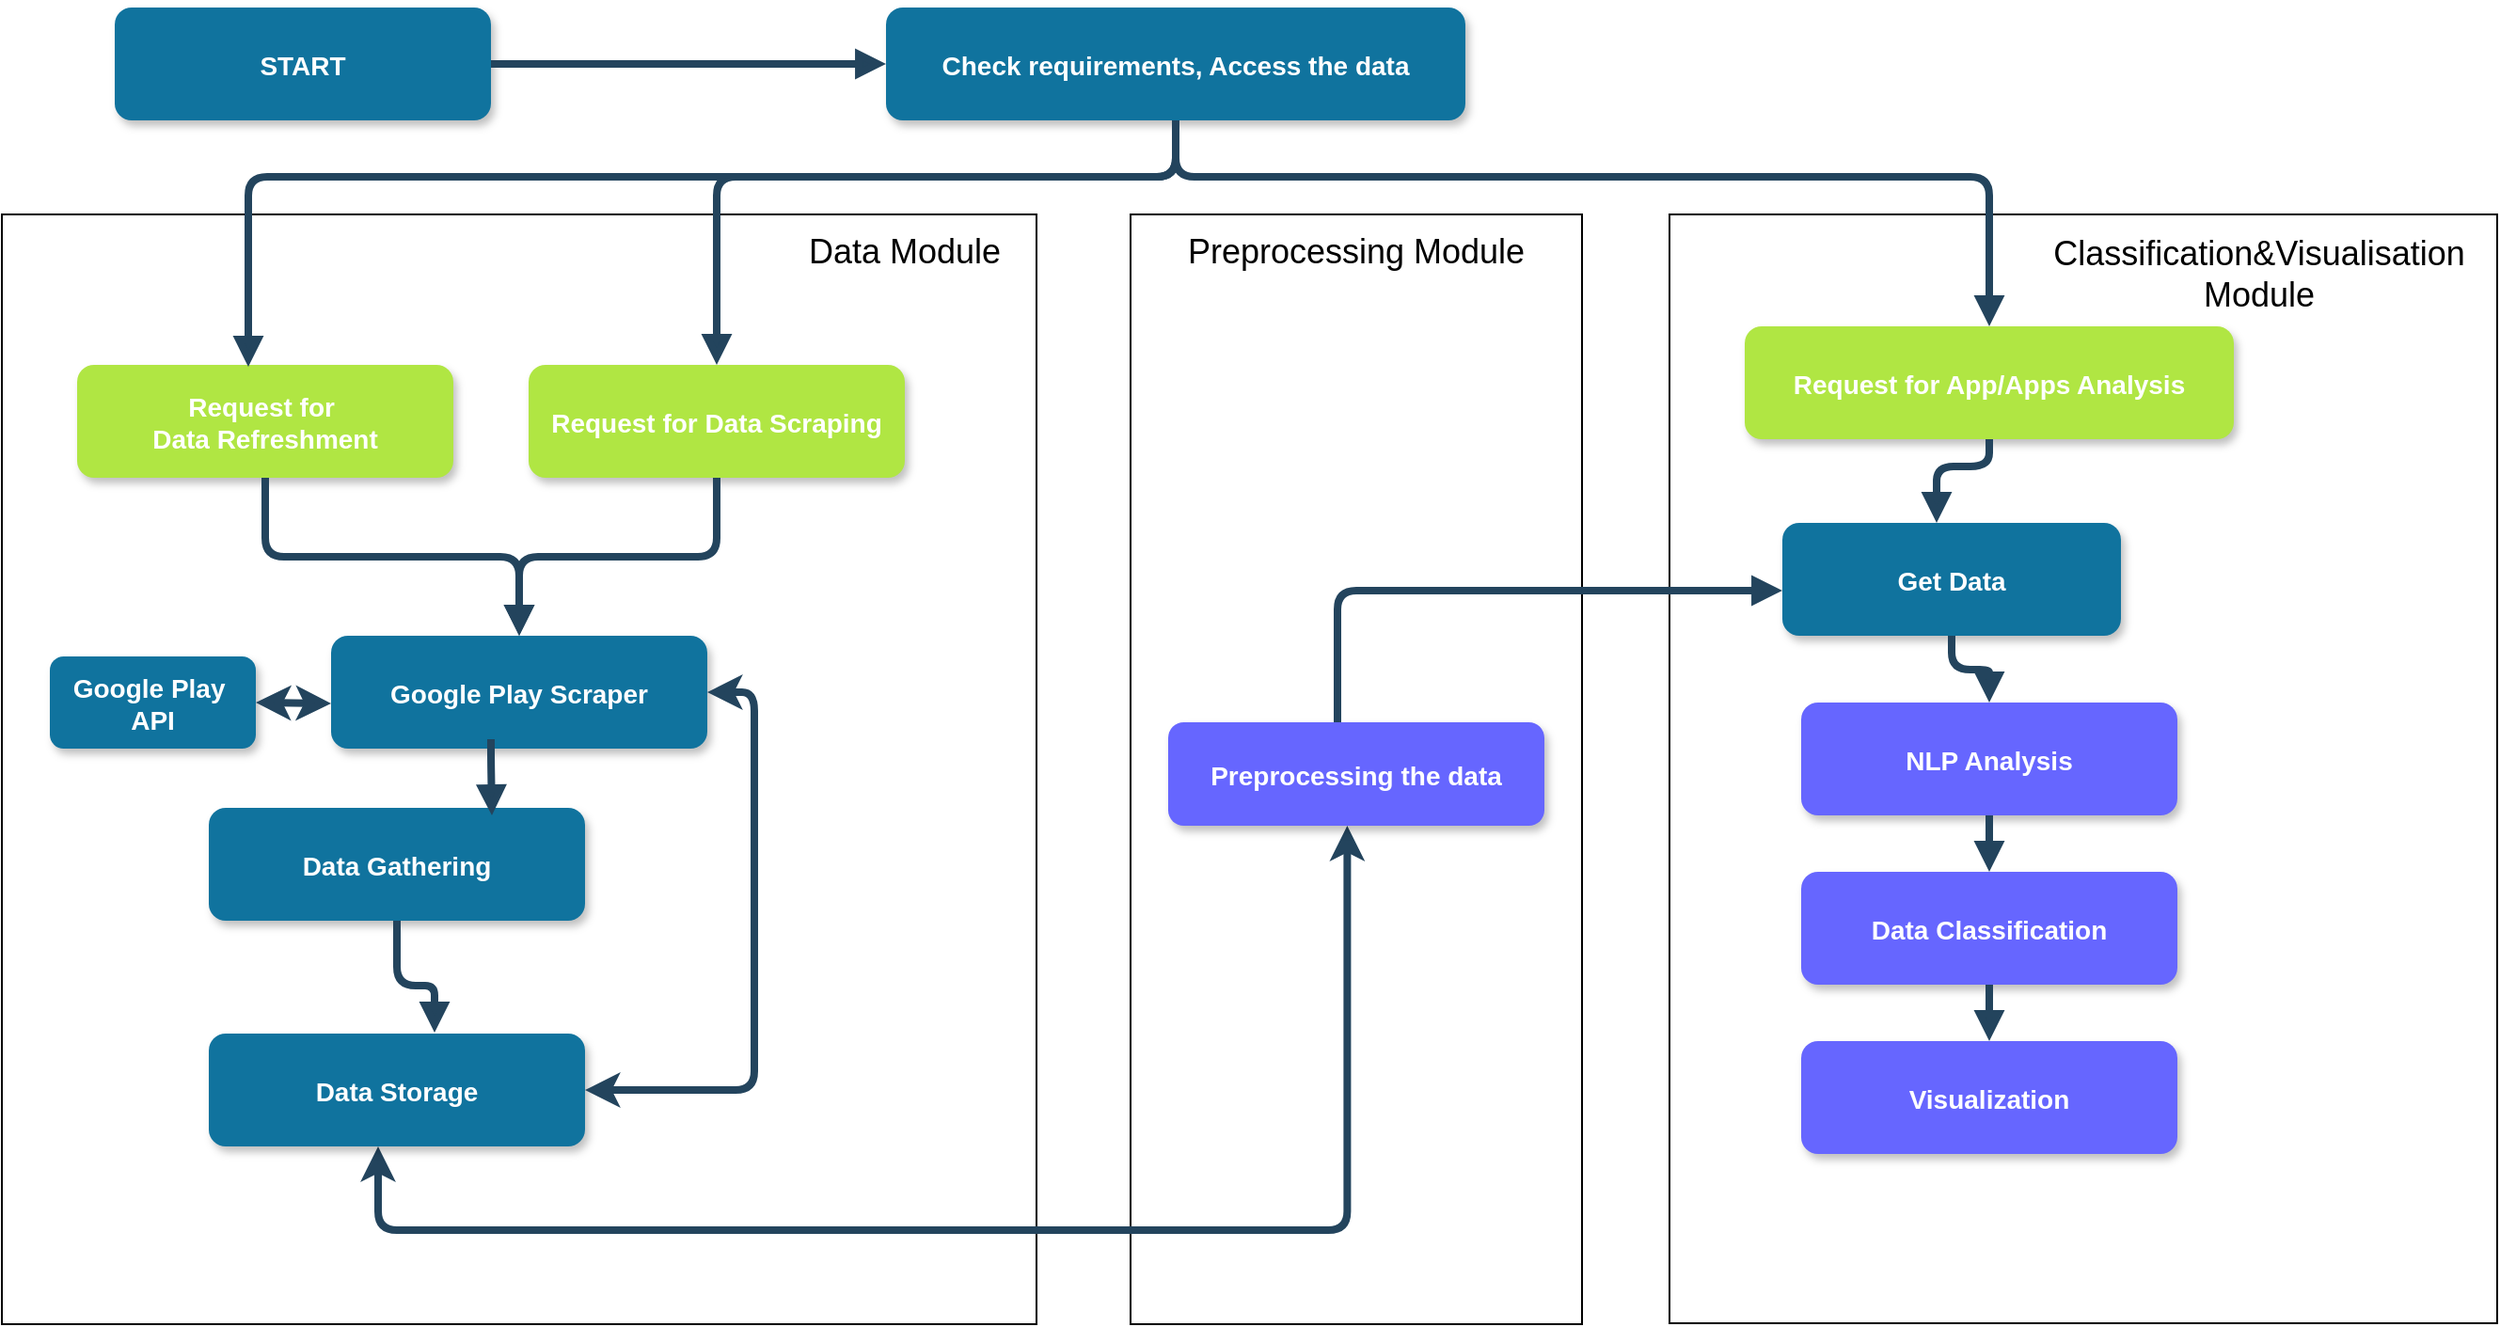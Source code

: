 <mxfile version="24.8.3">
  <diagram name="Page-1" id="97916047-d0de-89f5-080d-49f4d83e522f">
    <mxGraphModel dx="3158.5" dy="761" grid="1" gridSize="10" guides="1" tooltips="1" connect="1" arrows="1" fold="1" page="1" pageScale="1.5" pageWidth="1169" pageHeight="827" background="none" math="0" shadow="0">
      <root>
        <mxCell id="0" />
        <mxCell id="1" parent="0" />
        <mxCell id="wYoVtWXYN8VsOcOLvKbg-88" value="" style="rounded=0;whiteSpace=wrap;html=1;" parent="1" vertex="1">
          <mxGeometry x="590" y="470" width="240" height="590" as="geometry" />
        </mxCell>
        <mxCell id="wYoVtWXYN8VsOcOLvKbg-83" value="" style="rounded=0;whiteSpace=wrap;html=1;" parent="1" vertex="1">
          <mxGeometry x="876.5" y="470" width="440" height="589.5" as="geometry" />
        </mxCell>
        <mxCell id="wYoVtWXYN8VsOcOLvKbg-70" value="" style="rounded=0;whiteSpace=wrap;html=1;" parent="1" vertex="1">
          <mxGeometry x="-10" y="470" width="550" height="590" as="geometry" />
        </mxCell>
        <mxCell id="2" value="START" style="rounded=1;fillColor=#10739E;strokeColor=none;shadow=1;gradientColor=none;fontStyle=1;fontColor=#FFFFFF;fontSize=14;" parent="1" vertex="1">
          <mxGeometry x="50" y="360" width="200" height="60" as="geometry" />
        </mxCell>
        <mxCell id="3" value="Check requirements, Access the data" style="rounded=1;fillColor=#10739E;strokeColor=none;shadow=1;gradientColor=none;fontStyle=1;fontColor=#FFFFFF;fontSize=14;" parent="1" vertex="1">
          <mxGeometry x="460" y="360" width="308" height="60" as="geometry" />
        </mxCell>
        <mxCell id="4" value="Request for &#xa;Data Refreshment" style="rounded=1;fillColor=#B0E643;strokeColor=none;shadow=1;gradientColor=none;fontStyle=1;fontColor=#FFFFFF;fontSize=14;" parent="1" vertex="1">
          <mxGeometry x="30" y="550" width="200" height="60" as="geometry" />
        </mxCell>
        <mxCell id="5" value="Request for Data Scraping" style="rounded=1;fillColor=#B0E643;strokeColor=none;shadow=1;gradientColor=none;fontStyle=1;fontColor=#FFFFFF;fontSize=14;" parent="1" vertex="1">
          <mxGeometry x="270" y="550" width="200" height="60" as="geometry" />
        </mxCell>
        <mxCell id="6" value="Request for App/Apps Analysis" style="rounded=1;fillColor=#B0E643;strokeColor=none;shadow=1;gradientColor=none;fontStyle=1;fontColor=#FFFFFF;fontSize=14;" parent="1" vertex="1">
          <mxGeometry x="916.5" y="529.5" width="260" height="60" as="geometry" />
        </mxCell>
        <mxCell id="8" value="Google Play Scraper" style="rounded=1;fillColor=#10739E;strokeColor=none;shadow=1;gradientColor=none;fontStyle=1;fontColor=#FFFFFF;fontSize=14;" parent="1" vertex="1">
          <mxGeometry x="165" y="694" width="200" height="60" as="geometry" />
        </mxCell>
        <mxCell id="9" value="Data Gathering" style="rounded=1;fillColor=#10739E;strokeColor=none;shadow=1;gradientColor=none;fontStyle=1;fontColor=#FFFFFF;fontSize=14;" parent="1" vertex="1">
          <mxGeometry x="100" y="785.5" width="200" height="60" as="geometry" />
        </mxCell>
        <mxCell id="13" value="Get Data" style="rounded=1;fillColor=#10739E;strokeColor=none;shadow=1;gradientColor=none;fontStyle=1;fontColor=#FFFFFF;fontSize=14;" parent="1" vertex="1">
          <mxGeometry x="936.5" y="634" width="180" height="60" as="geometry" />
        </mxCell>
        <mxCell id="14" value="NLP Analysis" style="rounded=1;fillColor=#6666FF;strokeColor=none;shadow=1;gradientColor=none;fontStyle=1;fontColor=#FFFFFF;fontSize=14;" parent="1" vertex="1">
          <mxGeometry x="946.5" y="729.5" width="200" height="60" as="geometry" />
        </mxCell>
        <mxCell id="15" value="Data Classification" style="rounded=1;fillColor=#6666FF;strokeColor=none;shadow=1;gradientColor=none;fontStyle=1;fontColor=#FFFFFF;fontSize=14;" parent="1" vertex="1">
          <mxGeometry x="946.5" y="819.5" width="200" height="60" as="geometry" />
        </mxCell>
        <mxCell id="16" value="Visualization" style="rounded=1;fillColor=#6666FF;strokeColor=none;shadow=1;gradientColor=none;fontStyle=1;fontColor=#FFFFFF;fontSize=14;" parent="1" vertex="1">
          <mxGeometry x="946.5" y="909.5" width="200" height="60" as="geometry" />
        </mxCell>
        <mxCell id="29" value="" style="edgeStyle=elbowEdgeStyle;elbow=vertical;strokeWidth=4;endArrow=block;endFill=1;fontStyle=1;strokeColor=#23445D;" parent="1" source="2" target="3" edge="1">
          <mxGeometry x="22" y="165.5" width="100" height="100" as="geometry">
            <mxPoint x="22" y="265.5" as="sourcePoint" />
            <mxPoint x="122" y="165.5" as="targetPoint" />
          </mxGeometry>
        </mxCell>
        <mxCell id="30" value="" style="edgeStyle=elbowEdgeStyle;elbow=vertical;strokeWidth=4;endArrow=block;endFill=1;fontStyle=1;strokeColor=#23445D;exitX=0.5;exitY=1;exitDx=0;exitDy=0;" parent="1" source="3" target="5" edge="1">
          <mxGeometry x="22" y="165.5" width="100" height="100" as="geometry">
            <mxPoint x="22" y="265.5" as="sourcePoint" />
            <mxPoint x="122" y="165.5" as="targetPoint" />
            <Array as="points">
              <mxPoint x="500" y="450" />
              <mxPoint x="610" y="510" />
            </Array>
          </mxGeometry>
        </mxCell>
        <mxCell id="32" value="" style="edgeStyle=elbowEdgeStyle;elbow=vertical;strokeWidth=4;endArrow=block;endFill=1;fontStyle=1;strokeColor=#23445D;" parent="1" source="3" target="6" edge="1">
          <mxGeometry x="22" y="165.5" width="100" height="100" as="geometry">
            <mxPoint x="22" y="265.5" as="sourcePoint" />
            <mxPoint x="122" y="165.5" as="targetPoint" />
            <Array as="points">
              <mxPoint x="800" y="450" />
              <mxPoint x="910" y="420" />
            </Array>
          </mxGeometry>
        </mxCell>
        <mxCell id="39" value="" style="edgeStyle=elbowEdgeStyle;elbow=vertical;strokeWidth=4;endArrow=block;endFill=1;fontStyle=1;strokeColor=#23445D;" parent="1" source="9" edge="1">
          <mxGeometry x="62" y="175.5" width="100" height="100" as="geometry">
            <mxPoint x="40" y="380" as="sourcePoint" />
            <mxPoint x="220" y="905" as="targetPoint" />
            <Array as="points">
              <mxPoint x="200" y="880" />
            </Array>
          </mxGeometry>
        </mxCell>
        <mxCell id="40" value="" style="edgeStyle=elbowEdgeStyle;elbow=vertical;strokeWidth=4;endArrow=classic;startArrow=classic;endFill=1;fontStyle=1;strokeColor=#23445D;entryX=0.822;entryY=1.03;entryDx=0;entryDy=0;exitX=0.5;exitY=1;exitDx=0;exitDy=0;entryPerimeter=0;" parent="1" edge="1">
          <mxGeometry x="62" y="185.5" width="100" height="100" as="geometry">
            <mxPoint x="190" y="965.5" as="sourcePoint" />
            <mxPoint x="705.2" y="795.0" as="targetPoint" />
            <Array as="points">
              <mxPoint x="430.8" y="1010" />
            </Array>
          </mxGeometry>
        </mxCell>
        <mxCell id="42" value="" style="edgeStyle=elbowEdgeStyle;elbow=vertical;strokeWidth=4;endArrow=block;endFill=1;fontStyle=1;strokeColor=#23445D;" parent="1" source="13" target="14" edge="1">
          <mxGeometry x="62" y="165.5" width="100" height="100" as="geometry">
            <mxPoint x="456.5" y="289.5" as="sourcePoint" />
            <mxPoint x="556.5" y="189.5" as="targetPoint" />
          </mxGeometry>
        </mxCell>
        <mxCell id="43" value="" style="edgeStyle=elbowEdgeStyle;elbow=vertical;strokeWidth=4;endArrow=block;endFill=1;fontStyle=1;strokeColor=#23445D;" parent="1" source="14" target="15" edge="1">
          <mxGeometry x="62" y="175.5" width="100" height="100" as="geometry">
            <mxPoint x="456.5" y="299.5" as="sourcePoint" />
            <mxPoint x="556.5" y="199.5" as="targetPoint" />
          </mxGeometry>
        </mxCell>
        <mxCell id="44" value="" style="edgeStyle=elbowEdgeStyle;elbow=vertical;strokeWidth=4;endArrow=block;endFill=1;fontStyle=1;strokeColor=#23445D;" parent="1" source="15" target="16" edge="1">
          <mxGeometry x="62" y="185.5" width="100" height="100" as="geometry">
            <mxPoint x="456.5" y="309.5" as="sourcePoint" />
            <mxPoint x="556.5" y="209.5" as="targetPoint" />
          </mxGeometry>
        </mxCell>
        <mxCell id="54" value="" style="edgeStyle=elbowEdgeStyle;elbow=vertical;strokeWidth=4;endArrow=block;endFill=1;fontStyle=1;strokeColor=#23445D;exitX=0.5;exitY=1;exitDx=0;exitDy=0;" parent="1" source="6" target="13" edge="1">
          <mxGeometry x="22" y="165.5" width="100" height="100" as="geometry">
            <mxPoint x="68.5" y="279.5" as="sourcePoint" />
            <mxPoint x="168.5" y="179.5" as="targetPoint" />
            <Array as="points">
              <mxPoint x="1018.5" y="604" />
            </Array>
          </mxGeometry>
        </mxCell>
        <mxCell id="wYoVtWXYN8VsOcOLvKbg-65" value="" style="edgeStyle=elbowEdgeStyle;elbow=vertical;strokeWidth=4;endArrow=block;endFill=1;fontStyle=1;strokeColor=#23445D;exitX=1;exitY=0.5;exitDx=0;exitDy=0;" parent="1" source="wYoVtWXYN8VsOcOLvKbg-62" target="wYoVtWXYN8VsOcOLvKbg-88" edge="1">
          <mxGeometry x="62" y="185.5" width="100" height="100" as="geometry">
            <mxPoint x="440.0" y="930" as="sourcePoint" />
            <mxPoint x="730" y="710" as="targetPoint" />
            <Array as="points" />
          </mxGeometry>
        </mxCell>
        <mxCell id="wYoVtWXYN8VsOcOLvKbg-68" value="" style="edgeStyle=elbowEdgeStyle;elbow=vertical;strokeWidth=4;endArrow=block;endFill=1;fontStyle=1;strokeColor=#23445D;entryX=0.455;entryY=0.017;entryDx=0;entryDy=0;entryPerimeter=0;exitX=0.5;exitY=1;exitDx=0;exitDy=0;" parent="1" source="3" target="4" edge="1">
          <mxGeometry x="22" y="165.5" width="100" height="100" as="geometry">
            <mxPoint x="458" y="433" as="sourcePoint" />
            <mxPoint x="290" y="470" as="targetPoint" />
            <Array as="points">
              <mxPoint x="340" y="450" />
              <mxPoint x="520" y="520" />
              <mxPoint x="300" y="530" />
            </Array>
          </mxGeometry>
        </mxCell>
        <mxCell id="wYoVtWXYN8VsOcOLvKbg-71" value="&lt;font style=&quot;font-size: 18px;&quot;&gt;Data Module&lt;/font&gt;" style="text;html=1;align=center;verticalAlign=middle;whiteSpace=wrap;rounded=0;" parent="1" vertex="1">
          <mxGeometry x="380" y="475" width="180" height="30" as="geometry" />
        </mxCell>
        <mxCell id="wYoVtWXYN8VsOcOLvKbg-76" value="" style="edgeStyle=elbowEdgeStyle;elbow=vertical;strokeWidth=4;endArrow=block;endFill=1;fontStyle=1;strokeColor=#23445D;" parent="1" edge="1">
          <mxGeometry x="62" y="175.5" width="100" height="100" as="geometry">
            <mxPoint x="250" y="749" as="sourcePoint" />
            <mxPoint x="250.5" y="789.5" as="targetPoint" />
            <Array as="points">
              <mxPoint x="230.5" y="759.5" />
            </Array>
          </mxGeometry>
        </mxCell>
        <mxCell id="wYoVtWXYN8VsOcOLvKbg-77" value="" style="edgeStyle=elbowEdgeStyle;elbow=vertical;strokeWidth=4;endArrow=block;endFill=1;fontStyle=1;strokeColor=#23445D;entryX=0.5;entryY=0;entryDx=0;entryDy=0;" parent="1" source="4" target="8" edge="1">
          <mxGeometry x="62" y="175.5" width="100" height="100" as="geometry">
            <mxPoint x="379.5" y="620" as="sourcePoint" />
            <mxPoint x="379.5" y="680" as="targetPoint" />
          </mxGeometry>
        </mxCell>
        <mxCell id="wYoVtWXYN8VsOcOLvKbg-78" value="" style="edgeStyle=elbowEdgeStyle;elbow=vertical;strokeWidth=4;endArrow=block;endFill=1;fontStyle=1;strokeColor=#23445D;exitX=0.5;exitY=1;exitDx=0;exitDy=0;" parent="1" source="5" target="8" edge="1">
          <mxGeometry x="62" y="175.5" width="100" height="100" as="geometry">
            <mxPoint x="369.5" y="715.5" as="sourcePoint" />
            <mxPoint x="370" y="680" as="targetPoint" />
            <Array as="points" />
          </mxGeometry>
        </mxCell>
        <mxCell id="10" value="Data Storage" style="rounded=1;fillColor=#10739E;strokeColor=none;shadow=1;gradientColor=none;fontStyle=1;fontColor=#FFFFFF;fontSize=14;" parent="1" vertex="1">
          <mxGeometry x="100" y="905.5" width="200" height="60" as="geometry" />
        </mxCell>
        <mxCell id="wYoVtWXYN8VsOcOLvKbg-84" value="&lt;font size=&quot;4&quot;&gt;Classification&amp;amp;Visualisation Module&lt;/font&gt;" style="text;html=1;align=center;verticalAlign=middle;whiteSpace=wrap;rounded=0;" parent="1" vertex="1">
          <mxGeometry x="1090" y="475" width="200" height="54.5" as="geometry" />
        </mxCell>
        <mxCell id="wYoVtWXYN8VsOcOLvKbg-89" value="&lt;font size=&quot;4&quot;&gt;Preprocessing Module&lt;/font&gt;" style="text;html=1;align=center;verticalAlign=middle;whiteSpace=wrap;rounded=0;" parent="1" vertex="1">
          <mxGeometry x="610" y="462.75" width="200" height="54.5" as="geometry" />
        </mxCell>
        <mxCell id="wYoVtWXYN8VsOcOLvKbg-62" value="Preprocessing the data" style="rounded=1;fillColor=#6666FF;strokeColor=none;shadow=1;gradientColor=none;fontStyle=1;fontColor=#FFFFFF;fontSize=14;" parent="1" vertex="1">
          <mxGeometry x="610" y="740" width="200" height="55" as="geometry" />
        </mxCell>
        <mxCell id="wYoVtWXYN8VsOcOLvKbg-107" style="edgeStyle=elbowEdgeStyle;elbow=vertical;strokeWidth=4;endArrow=block;endFill=1;fontStyle=1;strokeColor=#23445D;exitX=0.5;exitY=0;exitDx=0;exitDy=0;" parent="1" target="13" edge="1">
          <mxGeometry relative="1" as="geometry">
            <mxPoint x="700" y="740" as="sourcePoint" />
            <mxPoint x="866.5" y="670" as="targetPoint" />
            <Array as="points">
              <mxPoint x="810" y="670" />
            </Array>
          </mxGeometry>
        </mxCell>
        <mxCell id="zgTLJSHtycJTFeUl3KYn-54" value="Google Play &#xa;API" style="rounded=1;fillColor=#10739E;strokeColor=none;shadow=1;gradientColor=none;fontStyle=1;fontColor=#FFFFFF;fontSize=14;" parent="1" vertex="1">
          <mxGeometry x="15.5" y="705" width="109.5" height="49" as="geometry" />
        </mxCell>
        <mxCell id="zgTLJSHtycJTFeUl3KYn-56" value="" style="edgeStyle=elbowEdgeStyle;elbow=vertical;strokeWidth=4;endArrow=classic;startArrow=classic;endFill=1;fontStyle=1;strokeColor=#23445D;" parent="1" edge="1">
          <mxGeometry width="50" height="50" relative="1" as="geometry">
            <mxPoint x="165" y="730" as="sourcePoint" />
            <mxPoint x="125" y="729.5" as="targetPoint" />
            <Array as="points">
              <mxPoint x="225" y="729.5" />
            </Array>
          </mxGeometry>
        </mxCell>
        <mxCell id="zgTLJSHtycJTFeUl3KYn-60" style="edgeStyle=elbowEdgeStyle;elbow=vertical;strokeWidth=4;endArrow=classic;startArrow=classic;endFill=1;fontStyle=1;strokeColor=#23445D;entryX=1;entryY=0.5;entryDx=0;entryDy=0;exitX=1;exitY=0.5;exitDx=0;exitDy=0;" parent="1" source="8" target="10" edge="1">
          <mxGeometry relative="1" as="geometry">
            <mxPoint x="720" y="674" as="sourcePoint" />
            <mxPoint x="720" y="750" as="targetPoint" />
            <Array as="points">
              <mxPoint x="390" y="830" />
            </Array>
          </mxGeometry>
        </mxCell>
      </root>
    </mxGraphModel>
  </diagram>
</mxfile>
